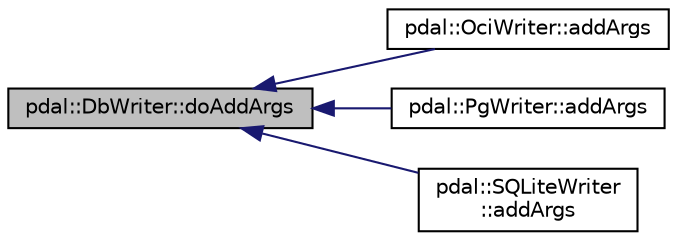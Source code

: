 digraph "pdal::DbWriter::doAddArgs"
{
  edge [fontname="Helvetica",fontsize="10",labelfontname="Helvetica",labelfontsize="10"];
  node [fontname="Helvetica",fontsize="10",shape=record];
  rankdir="LR";
  Node1 [label="pdal::DbWriter::doAddArgs",height=0.2,width=0.4,color="black", fillcolor="grey75", style="filled", fontcolor="black"];
  Node1 -> Node2 [dir="back",color="midnightblue",fontsize="10",style="solid",fontname="Helvetica"];
  Node2 [label="pdal::OciWriter::addArgs",height=0.2,width=0.4,color="black", fillcolor="white", style="filled",URL="$classpdal_1_1OciWriter.html#a3ad1736ab0b0883131469e168bc20e0c"];
  Node1 -> Node3 [dir="back",color="midnightblue",fontsize="10",style="solid",fontname="Helvetica"];
  Node3 [label="pdal::PgWriter::addArgs",height=0.2,width=0.4,color="black", fillcolor="white", style="filled",URL="$classpdal_1_1PgWriter.html#a9736bf20a885e54cef4cc63bb0c44433"];
  Node1 -> Node4 [dir="back",color="midnightblue",fontsize="10",style="solid",fontname="Helvetica"];
  Node4 [label="pdal::SQLiteWriter\l::addArgs",height=0.2,width=0.4,color="black", fillcolor="white", style="filled",URL="$classpdal_1_1SQLiteWriter.html#afb6937456aad4fabd8ad6726fb10720d"];
}
